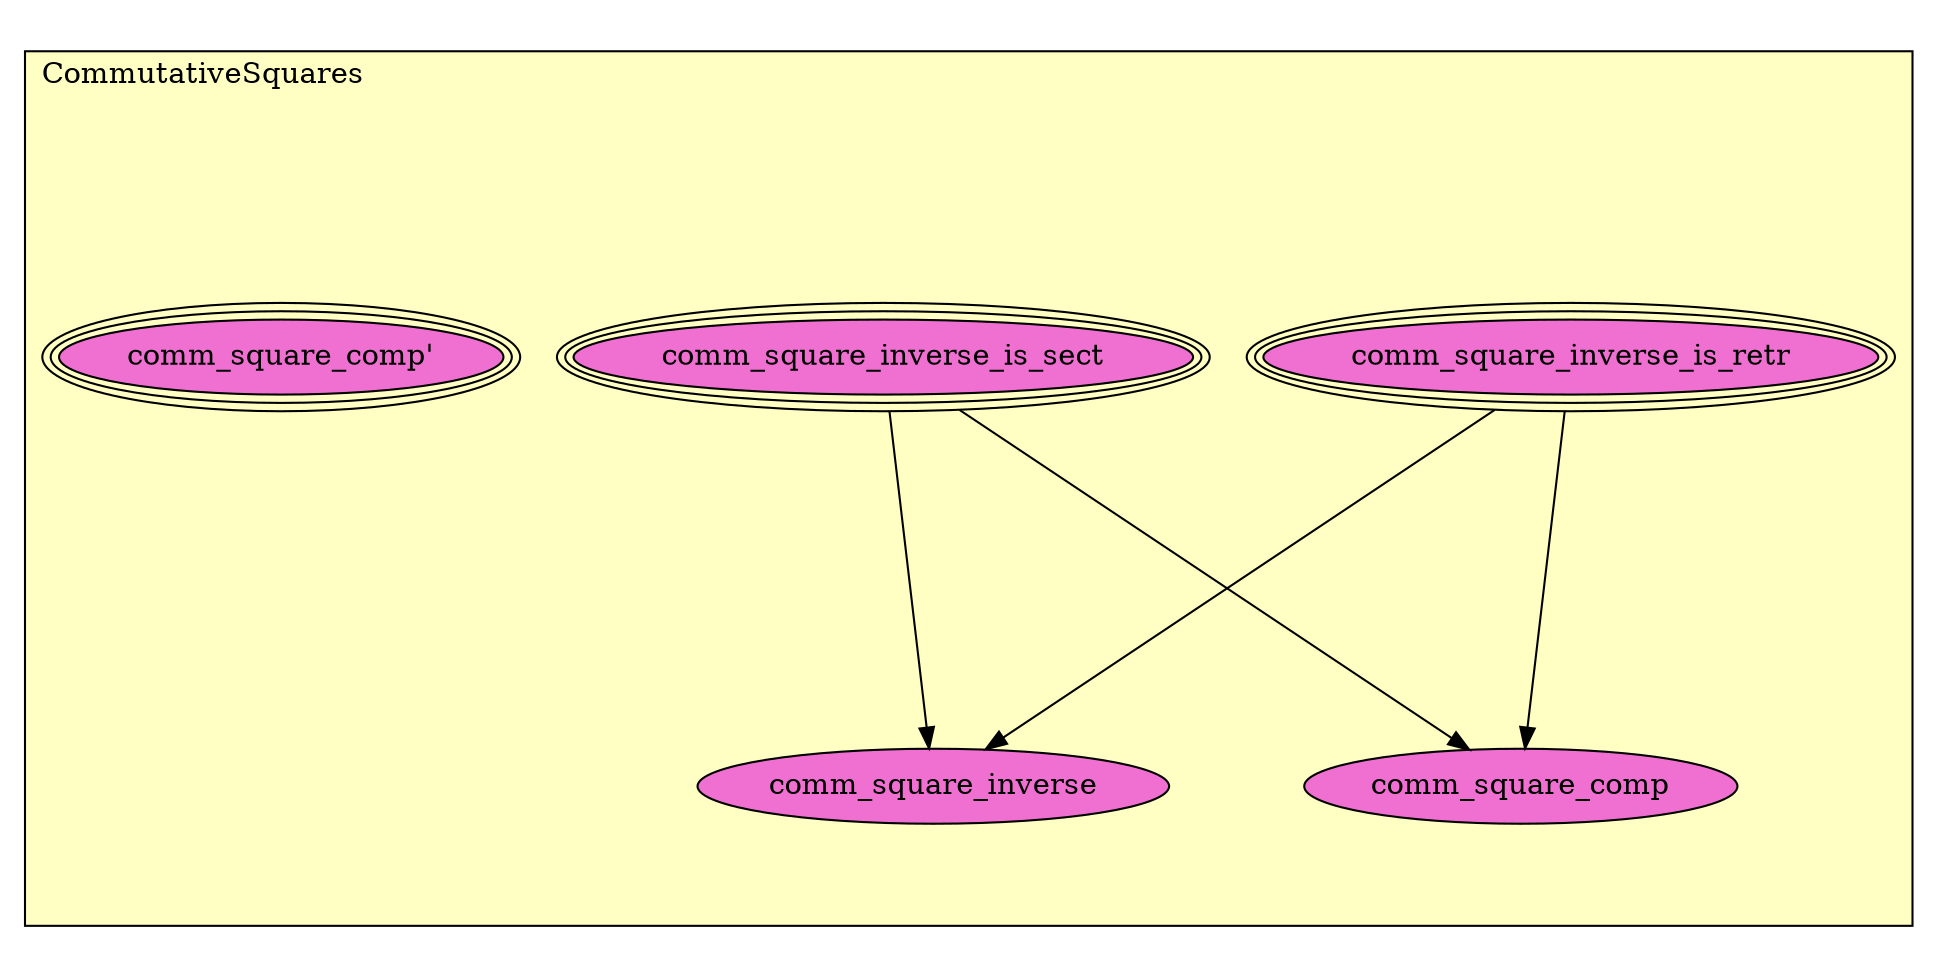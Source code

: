 digraph HoTT_Diagrams_CommutativeSquares {
  graph [ratio=0.5]
  node [style=filled]
CommutativeSquares_comm_square_inverse_is_retr [label="comm_square_inverse_is_retr", URL=<CommutativeSquares.html#comm_square_inverse_is_retr>, peripheries=3, fillcolor="#F070D1"] ;
CommutativeSquares_comm_square_inverse_is_sect [label="comm_square_inverse_is_sect", URL=<CommutativeSquares.html#comm_square_inverse_is_sect>, peripheries=3, fillcolor="#F070D1"] ;
CommutativeSquares_comm_square_inverse [label="comm_square_inverse", URL=<CommutativeSquares.html#comm_square_inverse>, fillcolor="#F070D1"] ;
CommutativeSquares_comm_square_comp_ [label="comm_square_comp'", URL=<CommutativeSquares.html#comm_square_comp'>, peripheries=3, fillcolor="#F070D1"] ;
CommutativeSquares_comm_square_comp [label="comm_square_comp", URL=<CommutativeSquares.html#comm_square_comp>, fillcolor="#F070D1"] ;
  CommutativeSquares_comm_square_inverse_is_retr -> CommutativeSquares_comm_square_inverse [] ;
  CommutativeSquares_comm_square_inverse_is_retr -> CommutativeSquares_comm_square_comp [] ;
  CommutativeSquares_comm_square_inverse_is_sect -> CommutativeSquares_comm_square_inverse [] ;
  CommutativeSquares_comm_square_inverse_is_sect -> CommutativeSquares_comm_square_comp [] ;
subgraph cluster_CommutativeSquares { label="CommutativeSquares"; fillcolor="#FFFFC3"; labeljust=l; style=filled 
CommutativeSquares_comm_square_comp; CommutativeSquares_comm_square_comp_; CommutativeSquares_comm_square_inverse; CommutativeSquares_comm_square_inverse_is_sect; CommutativeSquares_comm_square_inverse_is_retr; };
} /* END */
